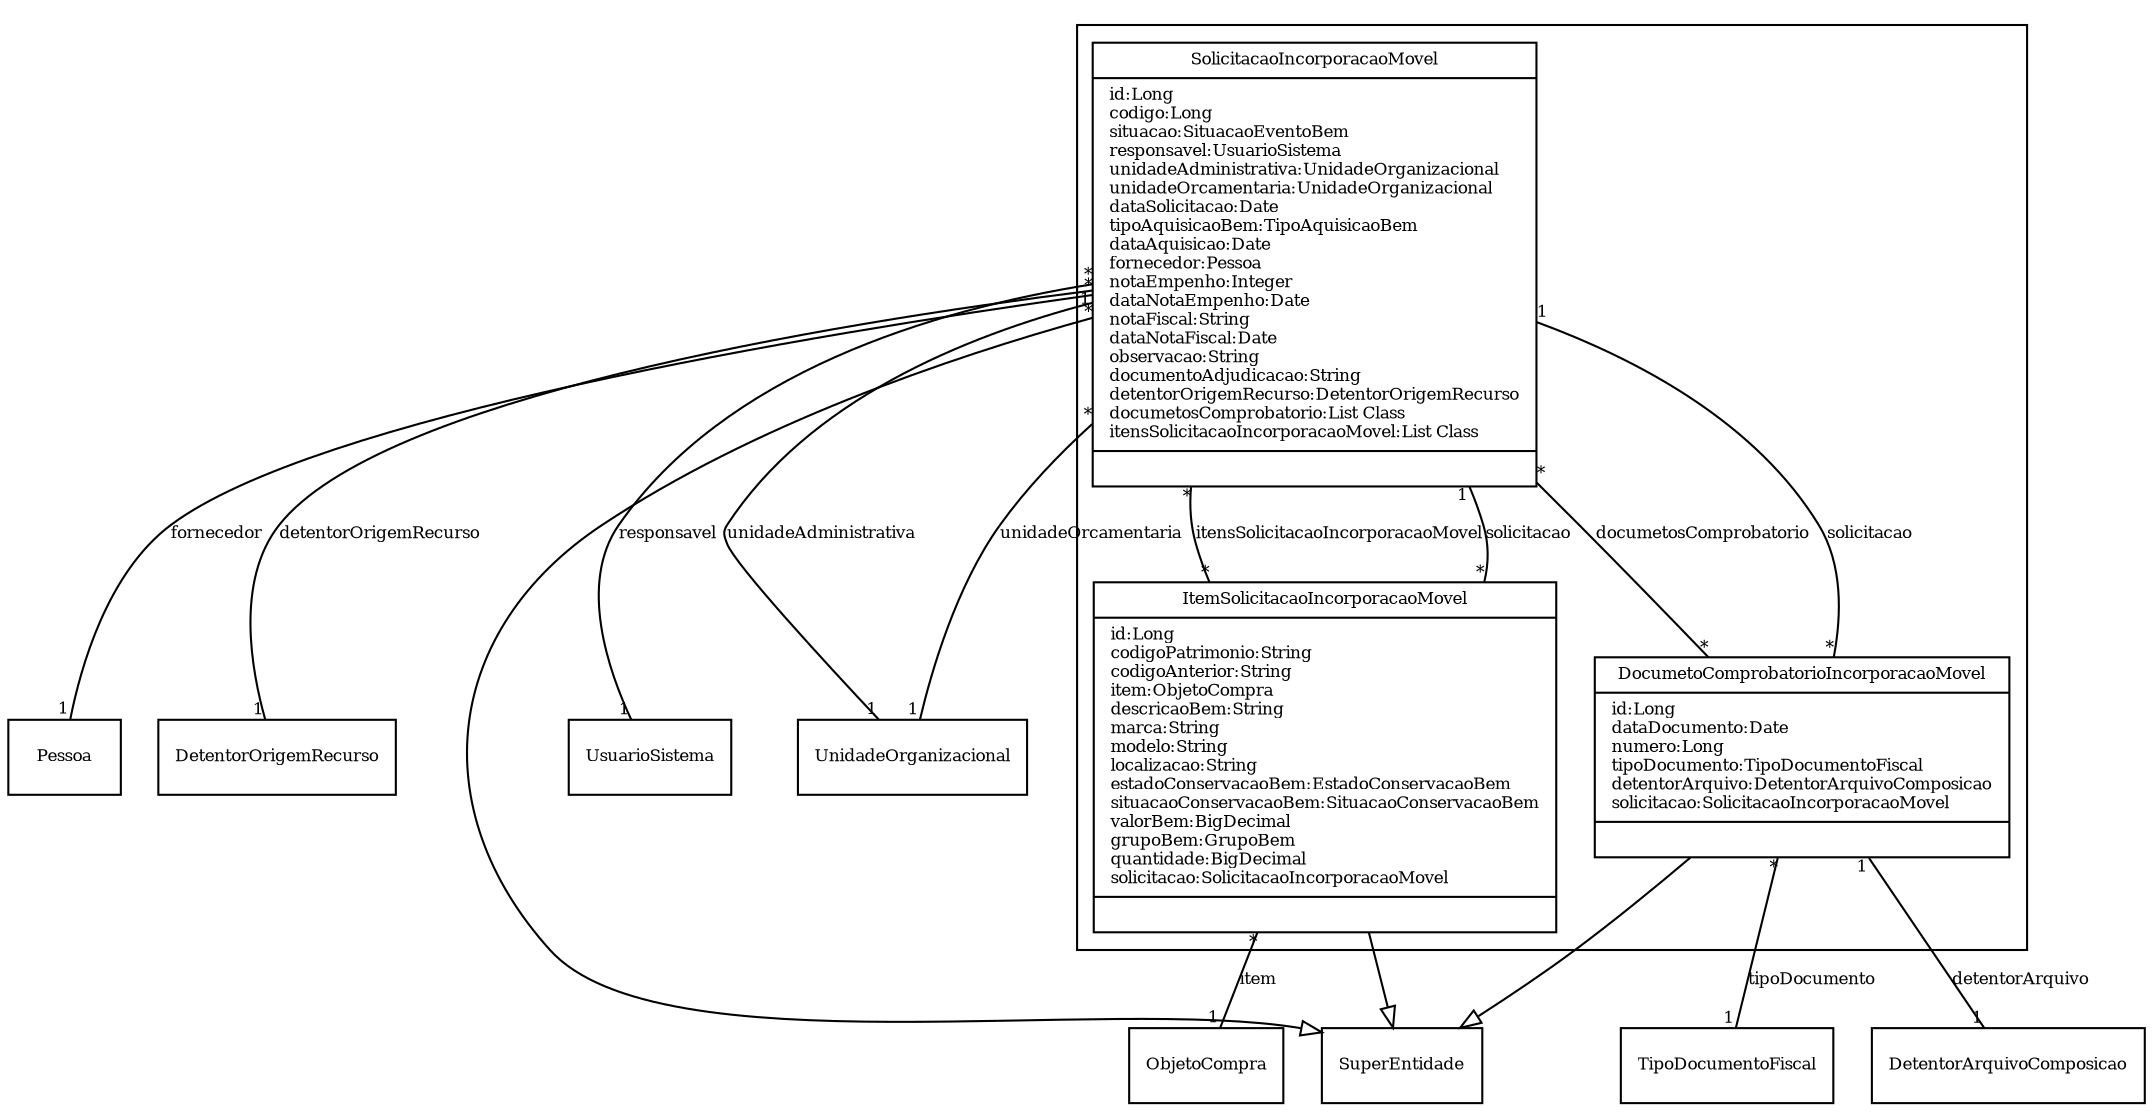 digraph G{
fontname = "Times-Roman"
fontsize = 8

node [
        fontname = "Times-Roman"
        fontsize = 8
        shape = "record"
]

edge [
        fontname = "Times-Roman"
        fontsize = 8
]

subgraph clusterSOLICITACAO_DE_INCORPORACAO_DE_BEM_MOVEL
{
SolicitacaoIncorporacaoMovel [label = "{SolicitacaoIncorporacaoMovel|id:Long\lcodigo:Long\lsituacao:SituacaoEventoBem\lresponsavel:UsuarioSistema\lunidadeAdministrativa:UnidadeOrganizacional\lunidadeOrcamentaria:UnidadeOrganizacional\ldataSolicitacao:Date\ltipoAquisicaoBem:TipoAquisicaoBem\ldataAquisicao:Date\lfornecedor:Pessoa\lnotaEmpenho:Integer\ldataNotaEmpenho:Date\lnotaFiscal:String\ldataNotaFiscal:Date\lobservacao:String\ldocumentoAdjudicacao:String\ldetentorOrigemRecurso:DetentorOrigemRecurso\ldocumetosComprobatorio:List Class\litensSolicitacaoIncorporacaoMovel:List Class\l|\l}"]
DocumetoComprobatorioIncorporacaoMovel [label = "{DocumetoComprobatorioIncorporacaoMovel|id:Long\ldataDocumento:Date\lnumero:Long\ltipoDocumento:TipoDocumentoFiscal\ldetentorArquivo:DetentorArquivoComposicao\lsolicitacao:SolicitacaoIncorporacaoMovel\l|\l}"]
ItemSolicitacaoIncorporacaoMovel [label = "{ItemSolicitacaoIncorporacaoMovel|id:Long\lcodigoPatrimonio:String\lcodigoAnterior:String\litem:ObjetoCompra\ldescricaoBem:String\lmarca:String\lmodelo:String\llocalizacao:String\lestadoConservacaoBem:EstadoConservacaoBem\lsituacaoConservacaoBem:SituacaoConservacaoBem\lvalorBem:BigDecimal\lgrupoBem:GrupoBem\lquantidade:BigDecimal\lsolicitacao:SolicitacaoIncorporacaoMovel\l|\l}"]
}
edge [arrowhead = "none" headlabel = "1" taillabel = "*"] SolicitacaoIncorporacaoMovel -> UsuarioSistema [label = "responsavel"]
edge [arrowhead = "none" headlabel = "1" taillabel = "*"] SolicitacaoIncorporacaoMovel -> UnidadeOrganizacional [label = "unidadeAdministrativa"]
edge [arrowhead = "none" headlabel = "1" taillabel = "*"] SolicitacaoIncorporacaoMovel -> UnidadeOrganizacional [label = "unidadeOrcamentaria"]
edge [arrowhead = "none" headlabel = "1" taillabel = "*"] SolicitacaoIncorporacaoMovel -> Pessoa [label = "fornecedor"]
edge [arrowhead = "none" headlabel = "1" taillabel = "1"] SolicitacaoIncorporacaoMovel -> DetentorOrigemRecurso [label = "detentorOrigemRecurso"]
edge [arrowhead = "none" headlabel = "*" taillabel = "*"] SolicitacaoIncorporacaoMovel -> DocumetoComprobatorioIncorporacaoMovel [label = "documetosComprobatorio"]
edge [arrowhead = "none" headlabel = "*" taillabel = "*"] SolicitacaoIncorporacaoMovel -> ItemSolicitacaoIncorporacaoMovel [label = "itensSolicitacaoIncorporacaoMovel"]
edge [ arrowhead = "empty" headlabel = "" taillabel = ""] SolicitacaoIncorporacaoMovel -> SuperEntidade
edge [arrowhead = "none" headlabel = "1" taillabel = "*"] DocumetoComprobatorioIncorporacaoMovel -> TipoDocumentoFiscal [label = "tipoDocumento"]
edge [arrowhead = "none" headlabel = "1" taillabel = "1"] DocumetoComprobatorioIncorporacaoMovel -> DetentorArquivoComposicao [label = "detentorArquivo"]
edge [arrowhead = "none" headlabel = "1" taillabel = "*"] DocumetoComprobatorioIncorporacaoMovel -> SolicitacaoIncorporacaoMovel [label = "solicitacao"]
edge [ arrowhead = "empty" headlabel = "" taillabel = ""] DocumetoComprobatorioIncorporacaoMovel -> SuperEntidade
edge [arrowhead = "none" headlabel = "1" taillabel = "*"] ItemSolicitacaoIncorporacaoMovel -> ObjetoCompra [label = "item"]
edge [arrowhead = "none" headlabel = "1" taillabel = "*"] ItemSolicitacaoIncorporacaoMovel -> SolicitacaoIncorporacaoMovel [label = "solicitacao"]
edge [ arrowhead = "empty" headlabel = "" taillabel = ""] ItemSolicitacaoIncorporacaoMovel -> SuperEntidade
}
